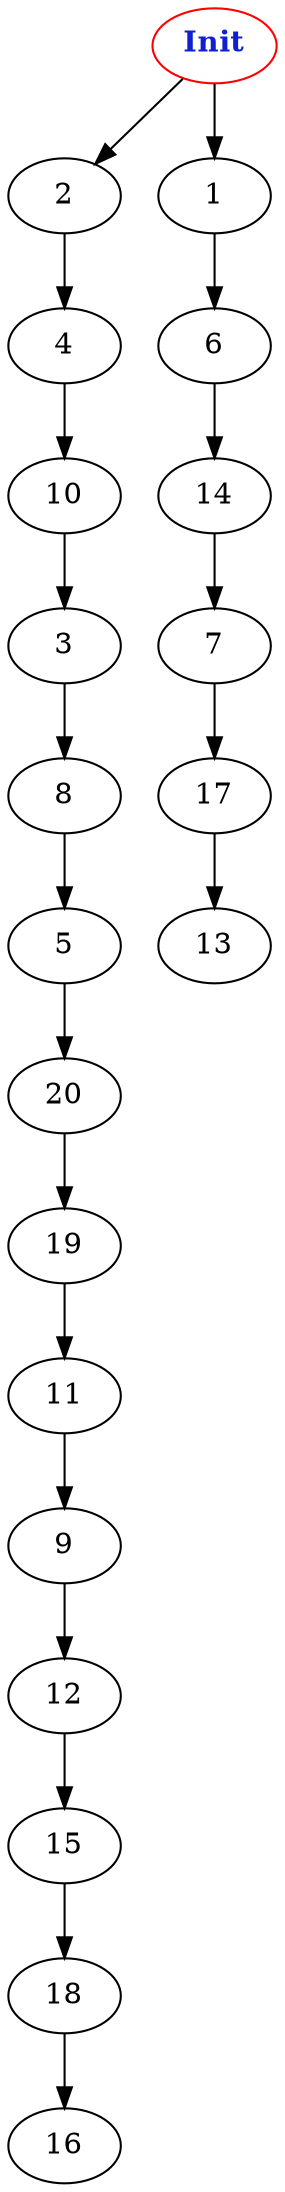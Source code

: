 digraph "Net Graph with 21 nodes" {
edge ["class"="link-class"]
"0" ["color"="red","label"=<<b>Init</b>>,"fontcolor"="#1020d0"]
"0" -> "2" ["weight"="1.0"]
"0" -> "1" ["weight"="2.0"]
"2" -> "4" ["weight"="1.0"]
"1" -> "6" ["weight"="3.0"]
"5" -> "20" ["weight"="4.0"]
"20" -> "19" ["weight"="8.0"]
"10" -> "3" ["weight"="9.0"]
"3" -> "8" ["weight"="7.0"]
"8" -> "5" ["weight"="3.0"]
"14" -> "7" ["weight"="8.0"]
"7" -> "17" ["weight"="1.0"]
"17" -> "13" ["weight"="2.0"]
"19" -> "11" ["weight"="4.0"]
"11" -> "9" ["weight"="8.0"]
"9" -> "12" ["weight"="3.0"]
"12" -> "15" ["weight"="7.0"]
"6" -> "14" ["weight"="4.0"]
"4" -> "10" ["weight"="8.0"]
"15" -> "18" ["weight"="2.0"]
"18" -> "16" ["weight"="5.0"]
}